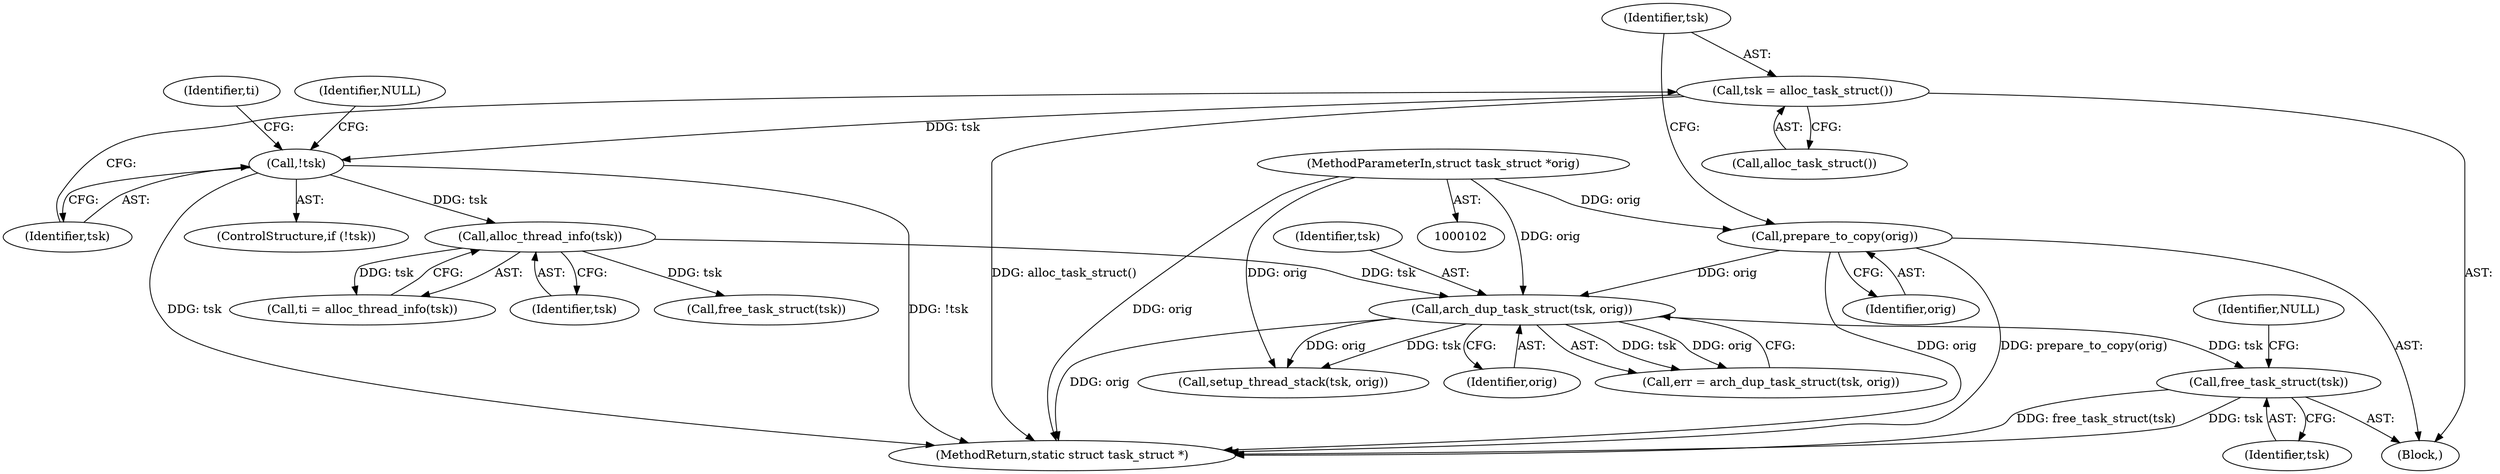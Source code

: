 digraph "0_linux_f26f9aff6aaf67e9a430d16c266f91b13a5bff64@API" {
"1000204" [label="(Call,free_task_struct(tsk))"];
"1000133" [label="(Call,arch_dup_task_struct(tsk, orig))"];
"1000121" [label="(Call,alloc_thread_info(tsk))"];
"1000115" [label="(Call,!tsk)"];
"1000111" [label="(Call,tsk = alloc_task_struct())"];
"1000109" [label="(Call,prepare_to_copy(orig))"];
"1000103" [label="(MethodParameterIn,struct task_struct *orig)"];
"1000205" [label="(Identifier,tsk)"];
"1000154" [label="(Call,setup_thread_stack(tsk, orig))"];
"1000135" [label="(Identifier,orig)"];
"1000112" [label="(Identifier,tsk)"];
"1000110" [label="(Identifier,orig)"];
"1000208" [label="(MethodReturn,static struct task_struct *)"];
"1000119" [label="(Call,ti = alloc_thread_info(tsk))"];
"1000109" [label="(Call,prepare_to_copy(orig))"];
"1000122" [label="(Identifier,tsk)"];
"1000113" [label="(Call,alloc_task_struct())"];
"1000120" [label="(Identifier,ti)"];
"1000104" [label="(Block,)"];
"1000131" [label="(Call,err = arch_dup_task_struct(tsk, orig))"];
"1000204" [label="(Call,free_task_struct(tsk))"];
"1000116" [label="(Identifier,tsk)"];
"1000127" [label="(Call,free_task_struct(tsk))"];
"1000118" [label="(Identifier,NULL)"];
"1000207" [label="(Identifier,NULL)"];
"1000115" [label="(Call,!tsk)"];
"1000121" [label="(Call,alloc_thread_info(tsk))"];
"1000114" [label="(ControlStructure,if (!tsk))"];
"1000133" [label="(Call,arch_dup_task_struct(tsk, orig))"];
"1000103" [label="(MethodParameterIn,struct task_struct *orig)"];
"1000134" [label="(Identifier,tsk)"];
"1000111" [label="(Call,tsk = alloc_task_struct())"];
"1000204" -> "1000104"  [label="AST: "];
"1000204" -> "1000205"  [label="CFG: "];
"1000205" -> "1000204"  [label="AST: "];
"1000207" -> "1000204"  [label="CFG: "];
"1000204" -> "1000208"  [label="DDG: tsk"];
"1000204" -> "1000208"  [label="DDG: free_task_struct(tsk)"];
"1000133" -> "1000204"  [label="DDG: tsk"];
"1000133" -> "1000131"  [label="AST: "];
"1000133" -> "1000135"  [label="CFG: "];
"1000134" -> "1000133"  [label="AST: "];
"1000135" -> "1000133"  [label="AST: "];
"1000131" -> "1000133"  [label="CFG: "];
"1000133" -> "1000208"  [label="DDG: orig"];
"1000133" -> "1000131"  [label="DDG: tsk"];
"1000133" -> "1000131"  [label="DDG: orig"];
"1000121" -> "1000133"  [label="DDG: tsk"];
"1000109" -> "1000133"  [label="DDG: orig"];
"1000103" -> "1000133"  [label="DDG: orig"];
"1000133" -> "1000154"  [label="DDG: tsk"];
"1000133" -> "1000154"  [label="DDG: orig"];
"1000121" -> "1000119"  [label="AST: "];
"1000121" -> "1000122"  [label="CFG: "];
"1000122" -> "1000121"  [label="AST: "];
"1000119" -> "1000121"  [label="CFG: "];
"1000121" -> "1000119"  [label="DDG: tsk"];
"1000115" -> "1000121"  [label="DDG: tsk"];
"1000121" -> "1000127"  [label="DDG: tsk"];
"1000115" -> "1000114"  [label="AST: "];
"1000115" -> "1000116"  [label="CFG: "];
"1000116" -> "1000115"  [label="AST: "];
"1000118" -> "1000115"  [label="CFG: "];
"1000120" -> "1000115"  [label="CFG: "];
"1000115" -> "1000208"  [label="DDG: !tsk"];
"1000115" -> "1000208"  [label="DDG: tsk"];
"1000111" -> "1000115"  [label="DDG: tsk"];
"1000111" -> "1000104"  [label="AST: "];
"1000111" -> "1000113"  [label="CFG: "];
"1000112" -> "1000111"  [label="AST: "];
"1000113" -> "1000111"  [label="AST: "];
"1000116" -> "1000111"  [label="CFG: "];
"1000111" -> "1000208"  [label="DDG: alloc_task_struct()"];
"1000109" -> "1000104"  [label="AST: "];
"1000109" -> "1000110"  [label="CFG: "];
"1000110" -> "1000109"  [label="AST: "];
"1000112" -> "1000109"  [label="CFG: "];
"1000109" -> "1000208"  [label="DDG: orig"];
"1000109" -> "1000208"  [label="DDG: prepare_to_copy(orig)"];
"1000103" -> "1000109"  [label="DDG: orig"];
"1000103" -> "1000102"  [label="AST: "];
"1000103" -> "1000208"  [label="DDG: orig"];
"1000103" -> "1000154"  [label="DDG: orig"];
}

